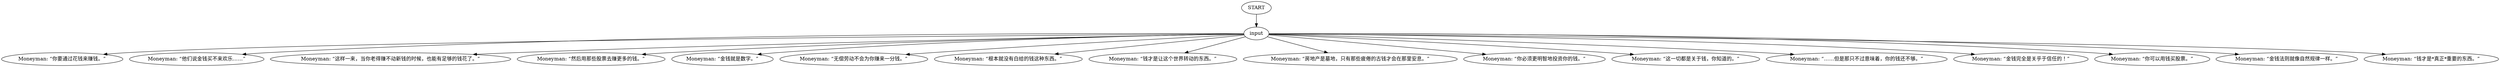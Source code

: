# WHIRLING / MONEYMAN barks
# A wildly succesful barking moneyman exclaims lots of comments about money.
# ==================================================
digraph G {
	  0 [label="START"];
	  1 [label="input"];
	  2 [label="Moneyman: “你要通过花钱来赚钱。”"];
	  3 [label="Moneyman: “他们说金钱买不来欢乐……”"];
	  4 [label="Moneyman: “这样一来，当你老得赚不动新钱的时候，也能有足够的钱花了。”"];
	  5 [label="Moneyman: “然后用那些股票去赚更多的钱。”"];
	  6 [label="Moneyman: “金钱就是数字。”"];
	  7 [label="Moneyman: “无偿劳动不会为你赚来一分钱。”"];
	  8 [label="Moneyman: “根本就没有白给的钱这种东西。”"];
	  9 [label="Moneyman: “钱才是让这个世界转动的东西。”"];
	  10 [label="Moneyman: “房地产是墓地，只有那些疲倦的古钱才会在那里安息。”"];
	  11 [label="Moneyman: “你必须更明智地投资你的钱。”"];
	  12 [label="Moneyman: “这一切都是关于钱，你知道的。”"];
	  13 [label="Moneyman: “……但是那只不过意味着，你的钱还不够。”"];
	  14 [label="Moneyman: “金钱完全是关乎于信任的！”"];
	  16 [label="Moneyman: “你可以用钱买股票。”"];
	  17 [label="Moneyman: “金钱法则就像自然规律一样。”"];
	  18 [label="Moneyman: “钱才是*真正*重要的东西。”"];
	  0 -> 1
	  1 -> 2
	  1 -> 3
	  1 -> 4
	  1 -> 5
	  1 -> 6
	  1 -> 7
	  1 -> 8
	  1 -> 9
	  1 -> 10
	  1 -> 11
	  1 -> 12
	  1 -> 13
	  1 -> 14
	  1 -> 16
	  1 -> 17
	  1 -> 18
}

